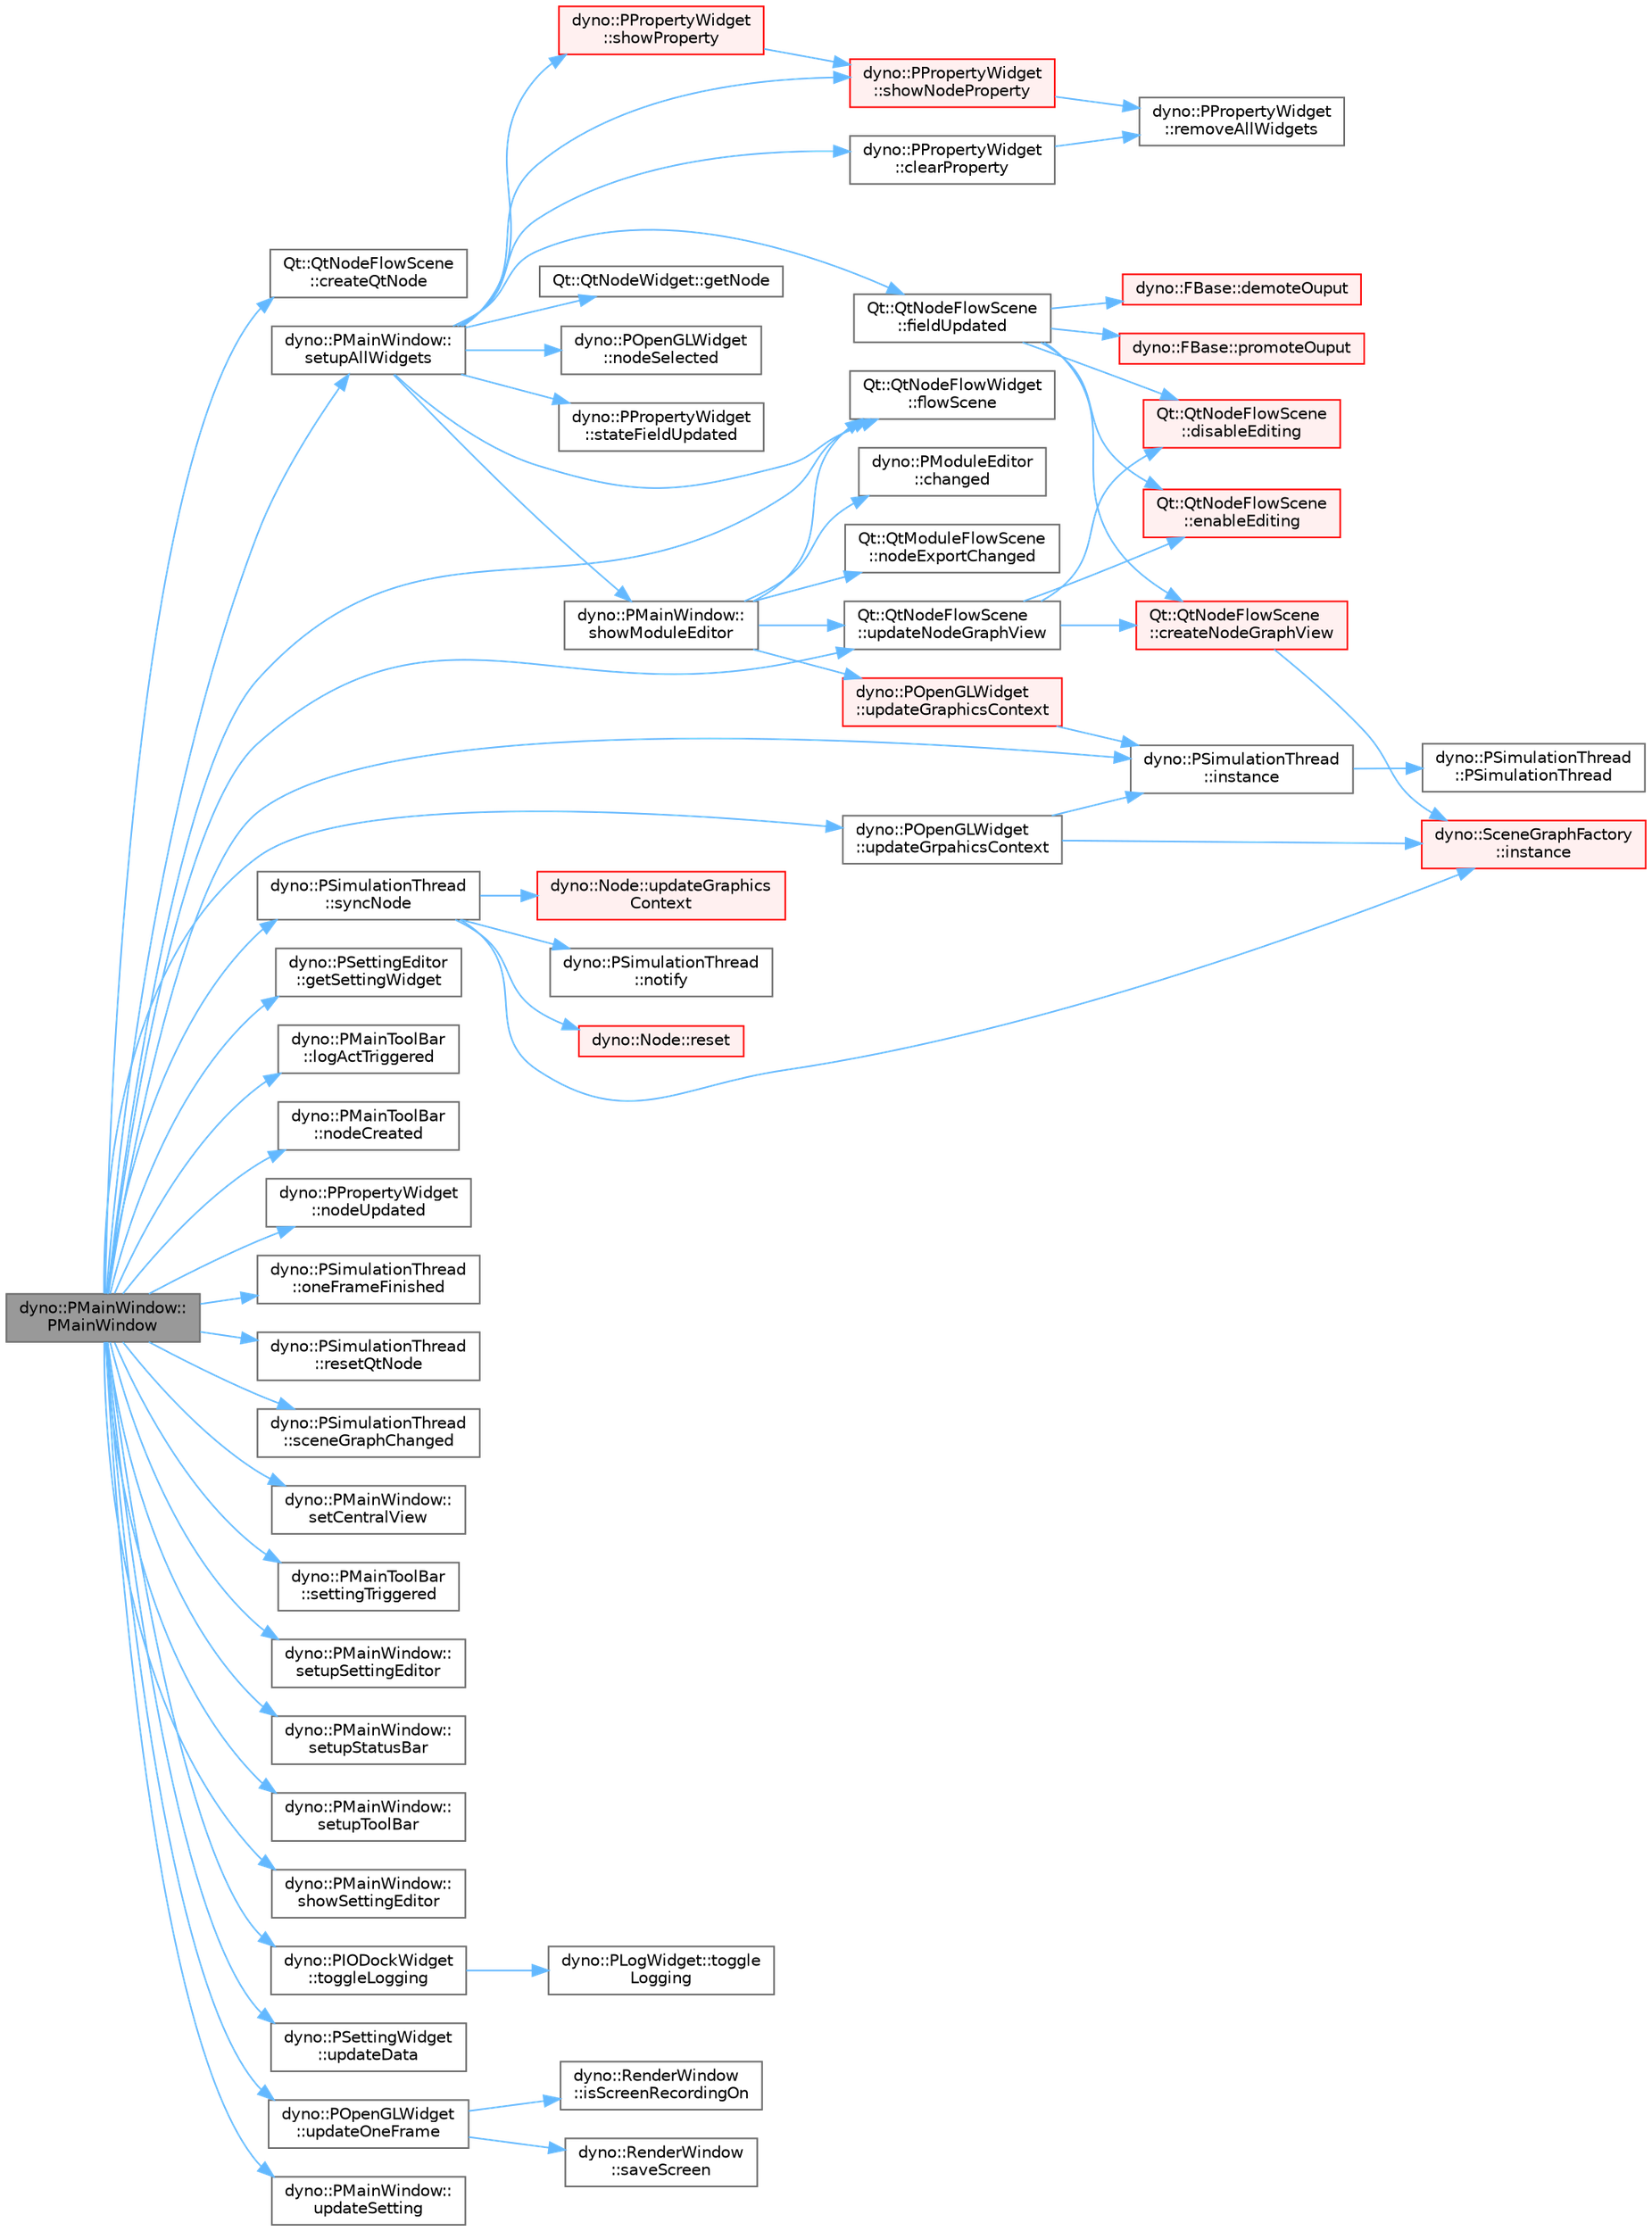 digraph "dyno::PMainWindow::PMainWindow"
{
 // LATEX_PDF_SIZE
  bgcolor="transparent";
  edge [fontname=Helvetica,fontsize=10,labelfontname=Helvetica,labelfontsize=10];
  node [fontname=Helvetica,fontsize=10,shape=box,height=0.2,width=0.4];
  rankdir="LR";
  Node1 [id="Node000001",label="dyno::PMainWindow::\lPMainWindow",height=0.2,width=0.4,color="gray40", fillcolor="grey60", style="filled", fontcolor="black",tooltip=" "];
  Node1 -> Node2 [id="edge1_Node000001_Node000002",color="steelblue1",style="solid",tooltip=" "];
  Node2 [id="Node000002",label="Qt::QtNodeFlowScene\l::createQtNode",height=0.2,width=0.4,color="grey40", fillcolor="white", style="filled",URL="$class_qt_1_1_qt_node_flow_scene.html#a4062c8ef444936081cbf0c74b8a3b8bd",tooltip=" "];
  Node1 -> Node3 [id="edge2_Node000001_Node000003",color="steelblue1",style="solid",tooltip=" "];
  Node3 [id="Node000003",label="Qt::QtNodeFlowWidget\l::flowScene",height=0.2,width=0.4,color="grey40", fillcolor="white", style="filled",URL="$class_qt_1_1_qt_node_flow_widget.html#a17c1ab95842a6def36df6962ad45a32b",tooltip=" "];
  Node1 -> Node4 [id="edge3_Node000001_Node000004",color="steelblue1",style="solid",tooltip=" "];
  Node4 [id="Node000004",label="dyno::PSettingEditor\l::getSettingWidget",height=0.2,width=0.4,color="grey40", fillcolor="white", style="filled",URL="$classdyno_1_1_p_setting_editor.html#a6fd7a9fbc60b63e5df5fc8725e423de9",tooltip=" "];
  Node1 -> Node5 [id="edge4_Node000001_Node000005",color="steelblue1",style="solid",tooltip=" "];
  Node5 [id="Node000005",label="dyno::PSimulationThread\l::instance",height=0.2,width=0.4,color="grey40", fillcolor="white", style="filled",URL="$classdyno_1_1_p_simulation_thread.html#aa6c154b97badd562a3d04e7bf3b736b1",tooltip=" "];
  Node5 -> Node6 [id="edge5_Node000005_Node000006",color="steelblue1",style="solid",tooltip=" "];
  Node6 [id="Node000006",label="dyno::PSimulationThread\l::PSimulationThread",height=0.2,width=0.4,color="grey40", fillcolor="white", style="filled",URL="$classdyno_1_1_p_simulation_thread.html#af8a98174b18d5f7895c5f0f40015f106",tooltip=" "];
  Node1 -> Node7 [id="edge6_Node000001_Node000007",color="steelblue1",style="solid",tooltip=" "];
  Node7 [id="Node000007",label="dyno::PMainToolBar\l::logActTriggered",height=0.2,width=0.4,color="grey40", fillcolor="white", style="filled",URL="$classdyno_1_1_p_main_tool_bar.html#a5c783ca19bff4c19cffa2839ceacc26b",tooltip=" "];
  Node1 -> Node8 [id="edge7_Node000001_Node000008",color="steelblue1",style="solid",tooltip=" "];
  Node8 [id="Node000008",label="dyno::PMainToolBar\l::nodeCreated",height=0.2,width=0.4,color="grey40", fillcolor="white", style="filled",URL="$classdyno_1_1_p_main_tool_bar.html#aa3fe8fd9a307bff07fa86adcd6401d9d",tooltip=" "];
  Node1 -> Node9 [id="edge8_Node000001_Node000009",color="steelblue1",style="solid",tooltip=" "];
  Node9 [id="Node000009",label="dyno::PPropertyWidget\l::nodeUpdated",height=0.2,width=0.4,color="grey40", fillcolor="white", style="filled",URL="$classdyno_1_1_p_property_widget.html#a1799a491d351417babb5a7cf24391421",tooltip=" "];
  Node1 -> Node10 [id="edge9_Node000001_Node000010",color="steelblue1",style="solid",tooltip=" "];
  Node10 [id="Node000010",label="dyno::PSimulationThread\l::oneFrameFinished",height=0.2,width=0.4,color="grey40", fillcolor="white", style="filled",URL="$classdyno_1_1_p_simulation_thread.html#a3537c0310a825e856d1af4e0c1e1846d",tooltip=" "];
  Node1 -> Node11 [id="edge10_Node000001_Node000011",color="steelblue1",style="solid",tooltip=" "];
  Node11 [id="Node000011",label="dyno::PSimulationThread\l::resetQtNode",height=0.2,width=0.4,color="grey40", fillcolor="white", style="filled",URL="$classdyno_1_1_p_simulation_thread.html#ab10c0371f9d5710b4a8f31d21316d34b",tooltip=" "];
  Node1 -> Node12 [id="edge11_Node000001_Node000012",color="steelblue1",style="solid",tooltip=" "];
  Node12 [id="Node000012",label="dyno::PSimulationThread\l::sceneGraphChanged",height=0.2,width=0.4,color="grey40", fillcolor="white", style="filled",URL="$classdyno_1_1_p_simulation_thread.html#a4762a73779f4b673d7aa2b27cd668dcc",tooltip=" "];
  Node1 -> Node13 [id="edge12_Node000001_Node000013",color="steelblue1",style="solid",tooltip=" "];
  Node13 [id="Node000013",label="dyno::PMainWindow::\lsetCentralView",height=0.2,width=0.4,color="grey40", fillcolor="white", style="filled",URL="$classdyno_1_1_p_main_window.html#ae0ddf592821bb06369f1bcd4e814e779",tooltip=" "];
  Node1 -> Node14 [id="edge13_Node000001_Node000014",color="steelblue1",style="solid",tooltip=" "];
  Node14 [id="Node000014",label="dyno::PMainToolBar\l::settingTriggered",height=0.2,width=0.4,color="grey40", fillcolor="white", style="filled",URL="$classdyno_1_1_p_main_tool_bar.html#ae48d828e68ec0a59aed85b414973a802",tooltip=" "];
  Node1 -> Node15 [id="edge14_Node000001_Node000015",color="steelblue1",style="solid",tooltip=" "];
  Node15 [id="Node000015",label="dyno::PMainWindow::\lsetupAllWidgets",height=0.2,width=0.4,color="grey40", fillcolor="white", style="filled",URL="$classdyno_1_1_p_main_window.html#ae6cab3b2d7262f7c6e8d0db355151c18",tooltip=" "];
  Node15 -> Node16 [id="edge15_Node000015_Node000016",color="steelblue1",style="solid",tooltip=" "];
  Node16 [id="Node000016",label="dyno::PPropertyWidget\l::clearProperty",height=0.2,width=0.4,color="grey40", fillcolor="white", style="filled",URL="$classdyno_1_1_p_property_widget.html#a60e1d57db756fc1fe7cb72e345b2df9b",tooltip=" "];
  Node16 -> Node17 [id="edge16_Node000016_Node000017",color="steelblue1",style="solid",tooltip=" "];
  Node17 [id="Node000017",label="dyno::PPropertyWidget\l::removeAllWidgets",height=0.2,width=0.4,color="grey40", fillcolor="white", style="filled",URL="$classdyno_1_1_p_property_widget.html#a2f5db7f7dc59c1f9cc0dcb0cf551771e",tooltip=" "];
  Node15 -> Node18 [id="edge17_Node000015_Node000018",color="steelblue1",style="solid",tooltip=" "];
  Node18 [id="Node000018",label="Qt::QtNodeFlowScene\l::fieldUpdated",height=0.2,width=0.4,color="grey40", fillcolor="white", style="filled",URL="$class_qt_1_1_qt_node_flow_scene.html#ae706c22e0e9f25428ef70bf3177767f2",tooltip=" "];
  Node18 -> Node19 [id="edge18_Node000018_Node000019",color="steelblue1",style="solid",tooltip=" "];
  Node19 [id="Node000019",label="Qt::QtNodeFlowScene\l::createNodeGraphView",height=0.2,width=0.4,color="red", fillcolor="#FFF0F0", style="filled",URL="$class_qt_1_1_qt_node_flow_scene.html#a89206a4a64a463931313a1facf24da06",tooltip="create a QT-based view for the active scene graph."];
  Node19 -> Node23 [id="edge19_Node000019_Node000023",color="steelblue1",style="solid",tooltip=" "];
  Node23 [id="Node000023",label="dyno::SceneGraphFactory\l::instance",height=0.2,width=0.4,color="red", fillcolor="#FFF0F0", style="filled",URL="$classdyno_1_1_scene_graph_factory.html#a734602c4eaa53d89bd0293015383677b",tooltip=" "];
  Node18 -> Node26 [id="edge20_Node000018_Node000026",color="steelblue1",style="solid",tooltip=" "];
  Node26 [id="Node000026",label="dyno::FBase::demoteOuput",height=0.2,width=0.4,color="red", fillcolor="#FFF0F0", style="filled",URL="$classdyno_1_1_f_base.html#ac77a8b8016d61729e4051ce95b7af4b4",tooltip="Hide a state field from outputs."];
  Node18 -> Node29 [id="edge21_Node000018_Node000029",color="steelblue1",style="solid",tooltip=" "];
  Node29 [id="Node000029",label="Qt::QtNodeFlowScene\l::disableEditing",height=0.2,width=0.4,color="red", fillcolor="#FFF0F0", style="filled",URL="$class_qt_1_1_qt_node_flow_scene.html#aa26f9a3ae86fe2565a7a50c5274d180c",tooltip=" "];
  Node18 -> Node31 [id="edge22_Node000018_Node000031",color="steelblue1",style="solid",tooltip=" "];
  Node31 [id="Node000031",label="Qt::QtNodeFlowScene\l::enableEditing",height=0.2,width=0.4,color="red", fillcolor="#FFF0F0", style="filled",URL="$class_qt_1_1_qt_node_flow_scene.html#af484b83f48a4bd4585e12ed65f088cea",tooltip=" "];
  Node18 -> Node33 [id="edge23_Node000018_Node000033",color="steelblue1",style="solid",tooltip=" "];
  Node33 [id="Node000033",label="dyno::FBase::promoteOuput",height=0.2,width=0.4,color="red", fillcolor="#FFF0F0", style="filled",URL="$classdyno_1_1_f_base.html#a3e7cf3c5b35244831c956ddd77a3eade",tooltip="Display a state field as an ouput field."];
  Node15 -> Node3 [id="edge24_Node000015_Node000003",color="steelblue1",style="solid",tooltip=" "];
  Node15 -> Node35 [id="edge25_Node000015_Node000035",color="steelblue1",style="solid",tooltip=" "];
  Node35 [id="Node000035",label="Qt::QtNodeWidget::getNode",height=0.2,width=0.4,color="grey40", fillcolor="white", style="filled",URL="$class_qt_1_1_qt_node_widget.html#af1350f75e828fab6b9713c6ed0719406",tooltip=" "];
  Node15 -> Node36 [id="edge26_Node000015_Node000036",color="steelblue1",style="solid",tooltip=" "];
  Node36 [id="Node000036",label="dyno::POpenGLWidget\l::nodeSelected",height=0.2,width=0.4,color="grey40", fillcolor="white", style="filled",URL="$classdyno_1_1_p_open_g_l_widget.html#a004301e0078029cc3a9c24786d0a0d74",tooltip=" "];
  Node15 -> Node37 [id="edge27_Node000015_Node000037",color="steelblue1",style="solid",tooltip=" "];
  Node37 [id="Node000037",label="dyno::PMainWindow::\lshowModuleEditor",height=0.2,width=0.4,color="grey40", fillcolor="white", style="filled",URL="$classdyno_1_1_p_main_window.html#a7b4fc7b67d578c57cc9600ed7aeb0154",tooltip=" "];
  Node37 -> Node38 [id="edge28_Node000037_Node000038",color="steelblue1",style="solid",tooltip=" "];
  Node38 [id="Node000038",label="dyno::PModuleEditor\l::changed",height=0.2,width=0.4,color="grey40", fillcolor="white", style="filled",URL="$classdyno_1_1_p_module_editor.html#ac9ceeb27cdb346e94ef4c017f359f5b5",tooltip=" "];
  Node37 -> Node3 [id="edge29_Node000037_Node000003",color="steelblue1",style="solid",tooltip=" "];
  Node37 -> Node39 [id="edge30_Node000037_Node000039",color="steelblue1",style="solid",tooltip=" "];
  Node39 [id="Node000039",label="Qt::QtModuleFlowScene\l::nodeExportChanged",height=0.2,width=0.4,color="grey40", fillcolor="white", style="filled",URL="$class_qt_1_1_qt_module_flow_scene.html#a59a16aca07909797ab11a4076534819e",tooltip=" "];
  Node37 -> Node40 [id="edge31_Node000037_Node000040",color="steelblue1",style="solid",tooltip=" "];
  Node40 [id="Node000040",label="dyno::POpenGLWidget\l::updateGraphicsContext",height=0.2,width=0.4,color="red", fillcolor="#FFF0F0", style="filled",URL="$classdyno_1_1_p_open_g_l_widget.html#a28e1f9015720364115be83ab5ba89d18",tooltip=" "];
  Node40 -> Node5 [id="edge32_Node000040_Node000005",color="steelblue1",style="solid",tooltip=" "];
  Node37 -> Node42 [id="edge33_Node000037_Node000042",color="steelblue1",style="solid",tooltip=" "];
  Node42 [id="Node000042",label="Qt::QtNodeFlowScene\l::updateNodeGraphView",height=0.2,width=0.4,color="grey40", fillcolor="white", style="filled",URL="$class_qt_1_1_qt_node_flow_scene.html#a5724b716b70d0eda88128b6ad40b3e16",tooltip="Update the view only for the active scene graph, the data model will not be changed."];
  Node42 -> Node19 [id="edge34_Node000042_Node000019",color="steelblue1",style="solid",tooltip=" "];
  Node42 -> Node29 [id="edge35_Node000042_Node000029",color="steelblue1",style="solid",tooltip=" "];
  Node42 -> Node31 [id="edge36_Node000042_Node000031",color="steelblue1",style="solid",tooltip=" "];
  Node15 -> Node43 [id="edge37_Node000015_Node000043",color="steelblue1",style="solid",tooltip=" "];
  Node43 [id="Node000043",label="dyno::PPropertyWidget\l::showNodeProperty",height=0.2,width=0.4,color="red", fillcolor="#FFF0F0", style="filled",URL="$classdyno_1_1_p_property_widget.html#a9b6c7d8c1385a2d3a4c0f26681a870c6",tooltip=" "];
  Node43 -> Node17 [id="edge38_Node000043_Node000017",color="steelblue1",style="solid",tooltip=" "];
  Node15 -> Node59 [id="edge39_Node000015_Node000059",color="steelblue1",style="solid",tooltip=" "];
  Node59 [id="Node000059",label="dyno::PPropertyWidget\l::showProperty",height=0.2,width=0.4,color="red", fillcolor="#FFF0F0", style="filled",URL="$classdyno_1_1_p_property_widget.html#a0281bbdcdc49deb5b7b2d5ed25f770da",tooltip=" "];
  Node59 -> Node43 [id="edge40_Node000059_Node000043",color="steelblue1",style="solid",tooltip=" "];
  Node15 -> Node52 [id="edge41_Node000015_Node000052",color="steelblue1",style="solid",tooltip=" "];
  Node52 [id="Node000052",label="dyno::PPropertyWidget\l::stateFieldUpdated",height=0.2,width=0.4,color="grey40", fillcolor="white", style="filled",URL="$classdyno_1_1_p_property_widget.html#af4174e4c9e858451d82045f4d8a2d97f",tooltip=" "];
  Node1 -> Node61 [id="edge42_Node000001_Node000061",color="steelblue1",style="solid",tooltip=" "];
  Node61 [id="Node000061",label="dyno::PMainWindow::\lsetupSettingEditor",height=0.2,width=0.4,color="grey40", fillcolor="white", style="filled",URL="$classdyno_1_1_p_main_window.html#a78a3c328a7ba310dbb7d2f4964f1d1bb",tooltip=" "];
  Node1 -> Node62 [id="edge43_Node000001_Node000062",color="steelblue1",style="solid",tooltip=" "];
  Node62 [id="Node000062",label="dyno::PMainWindow::\lsetupStatusBar",height=0.2,width=0.4,color="grey40", fillcolor="white", style="filled",URL="$classdyno_1_1_p_main_window.html#a68e98d712360a6c08886f0a417c09983",tooltip=" "];
  Node1 -> Node63 [id="edge44_Node000001_Node000063",color="steelblue1",style="solid",tooltip=" "];
  Node63 [id="Node000063",label="dyno::PMainWindow::\lsetupToolBar",height=0.2,width=0.4,color="grey40", fillcolor="white", style="filled",URL="$classdyno_1_1_p_main_window.html#ac4ea2ea63ee640e7a70eaa9c870f6b16",tooltip=" "];
  Node1 -> Node64 [id="edge45_Node000001_Node000064",color="steelblue1",style="solid",tooltip=" "];
  Node64 [id="Node000064",label="dyno::PMainWindow::\lshowSettingEditor",height=0.2,width=0.4,color="grey40", fillcolor="white", style="filled",URL="$classdyno_1_1_p_main_window.html#a259587b34e3e217dc587f4746b87bbc1",tooltip=" "];
  Node1 -> Node65 [id="edge46_Node000001_Node000065",color="steelblue1",style="solid",tooltip=" "];
  Node65 [id="Node000065",label="dyno::PSimulationThread\l::syncNode",height=0.2,width=0.4,color="grey40", fillcolor="white", style="filled",URL="$classdyno_1_1_p_simulation_thread.html#aa8e50b7106fcc35a36d360b3f793087c",tooltip=" "];
  Node65 -> Node23 [id="edge47_Node000065_Node000023",color="steelblue1",style="solid",tooltip=" "];
  Node65 -> Node66 [id="edge48_Node000065_Node000066",color="steelblue1",style="solid",tooltip=" "];
  Node66 [id="Node000066",label="dyno::PSimulationThread\l::notify",height=0.2,width=0.4,color="grey40", fillcolor="white", style="filled",URL="$classdyno_1_1_p_simulation_thread.html#adea9d0cba8dd2f70cc9b60c74c3b4071",tooltip=" "];
  Node65 -> Node67 [id="edge49_Node000065_Node000067",color="steelblue1",style="solid",tooltip=" "];
  Node67 [id="Node000067",label="dyno::Node::reset",height=0.2,width=0.4,color="red", fillcolor="#FFF0F0", style="filled",URL="$classdyno_1_1_node.html#aab8ae5fafafc2facf6aab7a0f7994438",tooltip=" "];
  Node65 -> Node73 [id="edge50_Node000065_Node000073",color="steelblue1",style="solid",tooltip=" "];
  Node73 [id="Node000073",label="dyno::Node::updateGraphics\lContext",height=0.2,width=0.4,color="red", fillcolor="#FFF0F0", style="filled",URL="$classdyno_1_1_node.html#a7a74700d644f14ebc0f155add4619830",tooltip=" "];
  Node1 -> Node74 [id="edge51_Node000001_Node000074",color="steelblue1",style="solid",tooltip=" "];
  Node74 [id="Node000074",label="dyno::PIODockWidget\l::toggleLogging",height=0.2,width=0.4,color="grey40", fillcolor="white", style="filled",URL="$classdyno_1_1_p_i_o_dock_widget.html#ae133de94059c3d763b74285742237065",tooltip=" "];
  Node74 -> Node75 [id="edge52_Node000074_Node000075",color="steelblue1",style="solid",tooltip=" "];
  Node75 [id="Node000075",label="dyno::PLogWidget::toggle\lLogging",height=0.2,width=0.4,color="grey40", fillcolor="white", style="filled",URL="$classdyno_1_1_p_log_widget.html#a11b369a54c67c8c97de8dcfe421d899d",tooltip=" "];
  Node1 -> Node76 [id="edge53_Node000001_Node000076",color="steelblue1",style="solid",tooltip=" "];
  Node76 [id="Node000076",label="dyno::PSettingWidget\l::updateData",height=0.2,width=0.4,color="grey40", fillcolor="white", style="filled",URL="$classdyno_1_1_p_setting_widget.html#a8513648666b846d76b99f80dec4a26e3",tooltip=" "];
  Node1 -> Node77 [id="edge54_Node000001_Node000077",color="steelblue1",style="solid",tooltip=" "];
  Node77 [id="Node000077",label="dyno::POpenGLWidget\l::updateGrpahicsContext",height=0.2,width=0.4,color="grey40", fillcolor="white", style="filled",URL="$classdyno_1_1_p_open_g_l_widget.html#a158cd5af483e1468ecf82a61df8e3a41",tooltip=" "];
  Node77 -> Node23 [id="edge55_Node000077_Node000023",color="steelblue1",style="solid",tooltip=" "];
  Node77 -> Node5 [id="edge56_Node000077_Node000005",color="steelblue1",style="solid",tooltip=" "];
  Node1 -> Node42 [id="edge57_Node000001_Node000042",color="steelblue1",style="solid",tooltip=" "];
  Node1 -> Node78 [id="edge58_Node000001_Node000078",color="steelblue1",style="solid",tooltip=" "];
  Node78 [id="Node000078",label="dyno::POpenGLWidget\l::updateOneFrame",height=0.2,width=0.4,color="grey40", fillcolor="white", style="filled",URL="$classdyno_1_1_p_open_g_l_widget.html#a30221a236444bd829eabbb83ffbe1ed7",tooltip=" "];
  Node78 -> Node79 [id="edge59_Node000078_Node000079",color="steelblue1",style="solid",tooltip=" "];
  Node79 [id="Node000079",label="dyno::RenderWindow\l::isScreenRecordingOn",height=0.2,width=0.4,color="grey40", fillcolor="white", style="filled",URL="$classdyno_1_1_render_window.html#a985364fef73047cc171bcfc195784613",tooltip=" "];
  Node78 -> Node80 [id="edge60_Node000078_Node000080",color="steelblue1",style="solid",tooltip=" "];
  Node80 [id="Node000080",label="dyno::RenderWindow\l::saveScreen",height=0.2,width=0.4,color="grey40", fillcolor="white", style="filled",URL="$classdyno_1_1_render_window.html#a28cd9ece3de78941c116d6153bf5529e",tooltip=" "];
  Node1 -> Node81 [id="edge61_Node000001_Node000081",color="steelblue1",style="solid",tooltip=" "];
  Node81 [id="Node000081",label="dyno::PMainWindow::\lupdateSetting",height=0.2,width=0.4,color="grey40", fillcolor="white", style="filled",URL="$classdyno_1_1_p_main_window.html#a72b67cfb020c3dabbfba4cc152f623b4",tooltip=" "];
}
